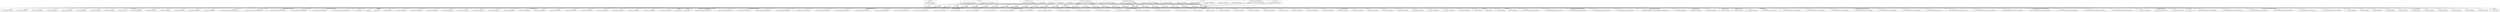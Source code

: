 digraph {
graph [overlap=false]
subgraph cluster_Moose_Meta_Role_Application_ToRole {
	label="Moose::Meta::Role::Application::ToRole";
	"Moose::Meta::Role::Application::ToRole::BEGIN@5";
	"Moose::Meta::Role::Application::ToRole::BEGIN@13";
	"Moose::Meta::Role::Application::ToRole::BEGIN@3";
	"Moose::Meta::Role::Application::ToRole::BEGIN@4";
	"Moose::Meta::Role::Application::ToRole::BEGIN@7";
}
subgraph cluster_Class_MOP_Object {
	label="Class::MOP::Object";
	"Class::MOP::Object::meta";
}
subgraph cluster_Moose_Meta_Role_Composite {
	label="Moose::Meta::Role::Composite";
	"Moose::Meta::Role::Composite::meta";
	"Moose::Meta::Role::Composite::BEGIN@13";
	"Moose::Meta::Role::Composite::BEGIN@4";
	"Moose::Meta::Role::Composite::BEGIN@7";
	"Moose::Meta::Role::Composite::BEGIN@5";
	"Moose::Meta::Role::Composite::BEGIN@3";
}
subgraph cluster_DynaLoader {
	label="DynaLoader";
	"DynaLoader::bootstrap";
}
subgraph cluster_Moose_Meta_Role_Application_ToInstance {
	label="Moose::Meta::Role::Application::ToInstance";
	"Moose::Meta::Role::Application::ToInstance::BEGIN@3";
	"Moose::Meta::Role::Application::ToInstance::meta";
	"Moose::Meta::Role::Application::ToInstance::BEGIN@5";
	"Moose::Meta::Role::Application::ToInstance::BEGIN@4";
	"Moose::Meta::Role::Application::ToInstance::BEGIN@13";
	"Moose::Meta::Role::Application::ToInstance::BEGIN@7";
}
subgraph cluster_warnings {
	label="warnings";
	"warnings::import";
}
subgraph cluster_Moose_Exporter {
	label="Moose::Exporter";
	"Moose::Exporter::BEGIN@386";
	"Moose::Exporter::BEGIN@499";
	"Moose::Exporter::BEGIN@11";
	"Moose::Exporter::BEGIN@18";
	"Moose::Exporter::BEGIN@12";
	"Moose::Exporter::BEGIN@16";
	"Moose::Exporter::import";
	"Moose::Exporter::__ANON__[Moose/Exporter.pm:390]";
	"Moose::Exporter::BEGIN@15";
	"Moose::Exporter::BEGIN@3";
	"Moose::Exporter::BEGIN@4";
	"Moose::Exporter::BEGIN@489";
	"Moose::Exporter::BEGIN@14";
	"Moose::Exporter::BEGIN@207";
	"Moose::Exporter::BEGIN@387";
	"Moose::Exporter::__ANON__[Moose/Exporter.pm:256]";
	"Moose::Exporter::BEGIN@13";
}
subgraph cluster_strict {
	label="strict";
	"strict::import";
}
subgraph cluster_Moose_Util {
	label="Moose::Util";
	"Moose::Util::apply_all_roles";
	"Moose::Util::_caller_info";
}
subgraph cluster_Class_MOP_Class {
	label="Class::MOP::Class";
	"Class::MOP::Class::find_method_by_name";
	"Class::MOP::Class::initialize";
}
subgraph cluster_XSLoader {
	label="XSLoader";
	"XSLoader::load";
}
subgraph cluster_Class_MOP {
	label="Class::MOP";
	"Class::MOP::__ANON__[Class/MOP.pm:117]";
	"Class::MOP::get_metaclass_by_name";
}
subgraph cluster_Class_MOP_Mixin_HasMethods {
	label="Class::MOP::Mixin::HasMethods";
	"Class::MOP::Mixin::HasMethods::has_method";
	"Class::MOP::Mixin::HasMethods::add_method";
}
subgraph cluster_Moose_Meta_Role {
	label="Moose::Meta::Role";
	"Moose::Meta::Role::BEGIN@18";
	"Moose::Meta::Role::BEGIN@21";
	"Moose::Meta::Role::BEGIN@554";
	"Moose::Meta::Role::BEGIN@16";
	"Moose::Meta::Role::BEGIN@20";
	"Moose::Meta::Role::BEGIN@10";
	"Moose::Meta::Role::BEGIN@5";
	"Moose::Meta::Role::BEGIN@17";
	"Moose::Meta::Role::BEGIN@4";
	"Moose::Meta::Role::BEGIN@23";
	"Moose::Meta::Role::BEGIN@533";
	"Moose::Meta::Role::BEGIN@8";
	"Moose::Meta::Role::meta";
	"Moose::Meta::Role::BEGIN@569";
	"Moose::Meta::Role::BEGIN@19";
	"Moose::Meta::Role::BEGIN@6";
	"Moose::Meta::Role::BEGIN@9";
}
subgraph cluster_ANTLR_Runtime_Lexer {
	label="ANTLR::Runtime::Lexer";
	"ANTLR::Runtime::Lexer::BEGIN@15";
}
subgraph cluster_Moose_Util_TypeConstraints {
	label="Moose::Util::TypeConstraints";
	"Moose::Util::TypeConstraints::find_type_constraint";
	"Moose::Util::TypeConstraints::class_type";
}
subgraph cluster_Moose {
	label="Moose";
	"Moose::init_meta";
	"Moose::BEGIN@15";
	"Moose::extends";
	"Moose::BEGIN@12";
	"Moose::BEGIN@29";
	"Moose::BEGIN@20";
	"Moose::BEGIN@21";
	"Moose::BEGIN@36";
	"Moose::BEGIN@28";
	"Moose::has";
	"Moose::BEGIN@17";
	"Moose::BEGIN@27";
	"Moose::BEGIN@11";
	"Moose::BEGIN@32";
	"Moose::with";
	"Moose::BEGIN@14";
	"Moose::BEGIN@19";
	"Moose::BEGIN@5";
	"Moose::BEGIN@38";
	"Moose::BEGIN@31";
	"Moose::BEGIN@30";
	"Moose::BEGIN@35";
	"Moose::BEGIN@23";
	"Moose::bootstrap";
	"Moose::BEGIN@2";
	"Moose::BEGIN@22";
	"Moose::BEGIN@33";
	"Moose::BEGIN@25";
	"Moose::BEGIN@3";
}
subgraph cluster_Exporter {
	label="Exporter";
	"Exporter::import";
}
subgraph cluster_mro {
	label="mro";
	"mro::get_linear_isa";
}
subgraph cluster_Moose_Meta_Role_Application_RoleSummation {
	label="Moose::Meta::Role::Application::RoleSummation";
	"Moose::Meta::Role::Application::RoleSummation::BEGIN@7";
	"Moose::Meta::Role::Application::RoleSummation::BEGIN@4";
	"Moose::Meta::Role::Application::RoleSummation::BEGIN@9";
	"Moose::Meta::Role::Application::RoleSummation::BEGIN@5";
	"Moose::Meta::Role::Application::RoleSummation::BEGIN@3";
	"Moose::Meta::Role::Application::RoleSummation::BEGIN@15";
	"Moose::Meta::Role::Application::RoleSummation::meta";
}
subgraph cluster_List_Util {
	label="List::Util";
	"List::Util::BEGIN@11";
	"List::Util::BEGIN@12";
}
subgraph cluster_Class_MOP_Attribute {
	label="Class::MOP::Attribute";
	"Class::MOP::Attribute::new";
}
subgraph cluster_Moose_Meta_Instance {
	label="Moose::Meta::Instance";
	"Moose::Meta::Instance::BEGIN@4";
	"Moose::Meta::Instance::BEGIN@11";
	"Moose::Meta::Instance::BEGIN@5";
}
subgraph cluster_Moose_Object {
	label="Moose::Object";
	"Moose::Object::BEGIN@94";
	"Moose::Object::BEGIN@76";
	"Moose::Object::BEGIN@13";
	"Moose::Object::BEGIN@12";
	"Moose::Object::BEGIN@102";
	"Moose::Object::BEGIN@5";
	"Moose::Object::BEGIN@9";
	"Moose::Object::BEGIN@8";
	"Moose::Object::BEGIN@4";
	"Moose::Object::BEGIN@7";
	"Moose::Object::BEGIN@10";
}
subgraph cluster_main {
	label="main";
	"main::BEGIN@9";
	"main::BEGIN@10";
	"main::BEGIN@7";
	"main::BEGIN@8";
}
subgraph cluster_ANTLR_Runtime_CharStreamState {
	label="ANTLR::Runtime::CharStreamState";
	"ANTLR::Runtime::CharStreamState::BEGIN@3";
}
subgraph cluster_ANTLR_Runtime_BaseRecognizer {
	label="ANTLR::Runtime::BaseRecognizer";
	"ANTLR::Runtime::BaseRecognizer::BEGIN@8";
	"ANTLR::Runtime::BaseRecognizer::BEGIN@9";
	"ANTLR::Runtime::BaseRecognizer::BEGIN@6";
}
subgraph cluster_Scalar_Util {
	label="Scalar::Util";
	"Scalar::Util::BEGIN@9";
	"Scalar::Util::BEGIN@10";
}
subgraph cluster_Package_DeprecationManager {
	label="Package::DeprecationManager";
	"Package::DeprecationManager::__ANON__[Package/DeprecationManager.pm:60]";
}
subgraph cluster_UNIVERSAL {
	label="UNIVERSAL";
	"UNIVERSAL::isa";
	"UNIVERSAL::VERSION";
	"UNIVERSAL::can";
}
subgraph cluster_Lavanda2Lexer {
	label="Lavanda2Lexer";
	"Lavanda2Lexer::BEGIN@16";
	"Lavanda2Lexer::BEGIN@14";
	"Lavanda2Lexer::BEGIN@18";
	"Lavanda2Lexer::BEGIN@19";
	"Lavanda2Lexer::BEGIN@15";
	"Lavanda2Lexer::BEGIN@17";
}
subgraph cluster_Moose_Meta_Class {
	label="Moose::Meta::Class";
	"Moose::Meta::Class::BEGIN@4";
	"Moose::Meta::Class::BEGIN@7";
	"Moose::Meta::Class::BEGIN@13";
	"Moose::Meta::Class::initialize";
	"Moose::Meta::Class::BEGIN@19";
	"Moose::Meta::Class::add_attribute";
	"Moose::Meta::Class::BEGIN@21";
	"Moose::Meta::Class::BEGIN@9";
	"Moose::Meta::Class::BEGIN@22";
	"Moose::Meta::Class::BEGIN@12";
	"Moose::Meta::Class::BEGIN@23";
	"Moose::Meta::Class::BEGIN@20";
	"Moose::Meta::Class::BEGIN@24";
	"Moose::Meta::Class::superclasses";
	"Moose::Meta::Class::BEGIN@10";
	"Moose::Meta::Class::BEGIN@11";
	"Moose::Meta::Class::BEGIN@26";
	"Moose::Meta::Class::BEGIN@5";
}
subgraph cluster_Moose_Meta_Attribute {
	label="Moose::Meta::Attribute";
	"Moose::Meta::Attribute::new";
}
subgraph cluster_Class_MOP_Mixin_HasAttributes {
	label="Class::MOP::Mixin::HasAttributes";
	"Class::MOP::Mixin::HasAttributes::add_attribute";
}
subgraph cluster_ANTLR_Runtime_ANTLRStringStream {
	label="ANTLR::Runtime::ANTLRStringStream";
	"ANTLR::Runtime::ANTLRStringStream::BEGIN@5";
}
subgraph cluster_Moose_Deprecated {
	label="Moose::Deprecated";
	"Moose::Deprecated::BEGIN@10";
	"Moose::Deprecated::BEGIN@3";
	"Moose::Deprecated::BEGIN@4";
}
subgraph cluster_Moose_Meta_TypeConstraint {
	label="Moose::Meta::TypeConstraint";
	"Moose::Meta::TypeConstraint::meta";
	"Moose::Meta::TypeConstraint::BEGIN@16";
	"Moose::Meta::TypeConstraint::BEGIN@6";
	"Moose::Meta::TypeConstraint::BEGIN@5";
	"Moose::Meta::TypeConstraint::BEGIN@13";
	"Moose::Meta::TypeConstraint::BEGIN@14";
	"Moose::Meta::TypeConstraint::BEGIN@8";
	"Moose::Meta::TypeConstraint::BEGIN@4";
}
subgraph cluster_Lavanda2Parser {
	label="Lavanda2Parser";
	"Lavanda2Parser::BEGIN@14";
}
subgraph cluster_Moose_Meta_TypeCoercion {
	label="Moose::Meta::TypeCoercion";
	"Moose::Meta::TypeCoercion::BEGIN@9";
	"Moose::Meta::TypeCoercion::BEGIN@6";
	"Moose::Meta::TypeCoercion::BEGIN@4";
	"Moose::Meta::TypeCoercion::BEGIN@8";
	"Moose::Meta::TypeCoercion::meta";
	"Moose::Meta::TypeCoercion::BEGIN@5";
}
subgraph cluster_Moose_Meta_Role_Application {
	label="Moose::Meta::Role::Application";
	"Moose::Meta::Role::Application::BEGIN@3";
	"Moose::Meta::Role::Application::BEGIN@4";
	"Moose::Meta::Role::Application::meta";
	"Moose::Meta::Role::Application::BEGIN@5";
}
subgraph cluster_Moose_Meta_Role_Application_ToClass {
	label="Moose::Meta::Role::Application::ToClass";
	"Moose::Meta::Role::Application::ToClass::meta";
	"Moose::Meta::Role::Application::ToClass::BEGIN@4";
	"Moose::Meta::Role::Application::ToClass::BEGIN@7";
	"Moose::Meta::Role::Application::ToClass::BEGIN@5";
	"Moose::Meta::Role::Application::ToClass::BEGIN@3";
	"Moose::Meta::Role::Application::ToClass::BEGIN@14";
	"Moose::Meta::Role::Application::ToClass::BEGIN@8";
}
"Moose::BEGIN@15" -> "Moose::Exporter::import";
"Moose::BEGIN@32" -> "Moose::Meta::Role::Application::ToRole::BEGIN@4";
"Moose::BEGIN@21" -> "Moose::Meta::TypeCoercion::BEGIN@9";
"Moose::BEGIN@15" -> "Moose::Exporter::BEGIN@15";
"ANTLR::Runtime::CharStreamState::BEGIN@3" -> "Moose::BEGIN@20";
"Moose::BEGIN@19" -> "Moose::Meta::Class::BEGIN@22";
"Moose::with" -> "Moose::Util::apply_all_roles";
"ANTLR::Runtime::CharStreamState::BEGIN@3" -> "Moose::BEGIN@11";
"Moose::BEGIN@20" -> "Moose::Meta::TypeConstraint::BEGIN@5";
"Moose::BEGIN@27" -> "Moose::Meta::Role::BEGIN@23";
"Moose::BEGIN@27" -> "Moose::Meta::Role::BEGIN@8";
"Moose::BEGIN@23" -> "Moose::Meta::Instance::BEGIN@5";
"Moose::BEGIN@11" -> "Exporter::import";
"Moose::BEGIN@12" -> "Exporter::import";
"Moose::init_meta" -> "Moose::Util::TypeConstraints::find_type_constraint";
"Moose::BEGIN@21" -> "Moose::Meta::TypeCoercion::meta";
"Moose::init_meta" -> "Moose::Util::TypeConstraints::class_type";
"ANTLR::Runtime::CharStreamState::BEGIN@3" -> "Moose::BEGIN@12";
"Moose::BEGIN@19" -> "Moose::Meta::Class::BEGIN@21";
"Moose::BEGIN@15" -> "Moose::Exporter::BEGIN@386";
"Moose::BEGIN@11" -> "List::Util::BEGIN@11";
"Moose::BEGIN@30" -> "Moose::Meta::Role::Application::RoleSummation::BEGIN@5";
"ANTLR::Runtime::CharStreamState::BEGIN@3" -> "Moose::BEGIN@35";
"Moose::BEGIN@27" -> "Moose::Meta::Role::BEGIN@18";
"Moose::BEGIN@30" -> "Moose::Meta::Role::Application::RoleSummation::meta";
"ANTLR::Runtime::CharStreamState::BEGIN@3" -> "Moose::BEGIN@29";
"Moose::BEGIN@30" -> "Moose::Meta::Role::Application::RoleSummation::BEGIN@9";
"Moose::BEGIN@29" -> "Moose::Meta::Role::Application::BEGIN@4";
"Moose::BEGIN@19" -> "Moose::Meta::Class::BEGIN@9";
"Moose::BEGIN@30" -> "Moose::Meta::Role::Application::RoleSummation::BEGIN@4";
"Moose::BEGIN@14" -> "Package::DeprecationManager::__ANON__[Package/DeprecationManager.pm:60]";
"Moose::BEGIN@21" -> "Moose::Meta::TypeCoercion::BEGIN@8";
"Moose::BEGIN@28" -> "Moose::Meta::Role::Composite::BEGIN@3";
"Moose::BEGIN@20" -> "Moose::Meta::TypeConstraint::BEGIN@16";
"Moose::BEGIN@20" -> "Moose::Meta::TypeConstraint::meta";
"Moose::BEGIN@11" -> "Scalar::Util::BEGIN@9";
"Moose::BEGIN@19" -> "Class::MOP::Object::meta";
"main::BEGIN@10" -> "Moose::extends";
"ANTLR::Runtime::BaseRecognizer::BEGIN@9" -> "Moose::extends";
"ANTLR::Runtime::BaseRecognizer::BEGIN@8" -> "Moose::extends";
"Lavanda2Lexer::BEGIN@16" -> "Moose::extends";
"Lavanda2Lexer::BEGIN@17" -> "Moose::extends";
"Moose::extends" -> "Moose::extends";
"Class::MOP::__ANON__[Class/MOP.pm:117]" -> "Moose::extends";
"main::BEGIN@9" -> "Moose::extends";
"ANTLR::Runtime::Lexer::BEGIN@15" -> "Moose::extends";
"Lavanda2Lexer::BEGIN@18" -> "Moose::extends";
"Moose::BEGIN@19" -> "Moose::Meta::Class::BEGIN@19";
"Moose::BEGIN@23" -> "Moose::Meta::Instance::BEGIN@11";
"ANTLR::Runtime::CharStreamState::BEGIN@3" -> "Moose::BEGIN@17";
"Moose::BEGIN@19" -> "Moose::Meta::Class::BEGIN@10";
"Moose::BEGIN@27" -> "Moose::Meta::Role::BEGIN@9";
"ANTLR::Runtime::CharStreamState::BEGIN@3" -> "Moose::BEGIN@25";
"Moose::init_meta" -> "Moose::Meta::Class::initialize";
"Moose::BEGIN@27" -> "Moose::Meta::Role::BEGIN@16";
"Moose::BEGIN@19" -> "Moose::Meta::Class::BEGIN@23";
"Moose::init_meta" -> "Class::MOP::Mixin::HasMethods::has_method";
"ANTLR::Runtime::CharStreamState::BEGIN@3" -> "Moose::BEGIN@31";
"Moose::BEGIN@31" -> "Moose::Meta::Role::Application::ToClass::BEGIN@5";
"Moose::init_meta" -> "UNIVERSAL::can";
"Moose::BEGIN@19" -> "Moose::Meta::Class::BEGIN@26";
"Moose::BEGIN@30" -> "Moose::Meta::Role::Application::RoleSummation::BEGIN@15";
"Moose::BEGIN@25" -> "Moose::Object::BEGIN@10";
"Moose::BEGIN@15" -> "Moose::Exporter::BEGIN@18";
"ANTLR::Runtime::CharStreamState::BEGIN@3" -> "Moose::BEGIN@15";
"Moose::BEGIN@21" -> "Moose::Meta::Attribute::new";
"Moose::BEGIN@20" -> "Moose::Meta::TypeConstraint::BEGIN@8";
"ANTLR::Runtime::CharStreamState::BEGIN@3" -> "Moose::BEGIN@36";
"Moose::BEGIN@3" -> "warnings::import";
"Moose::init_meta" -> "Moose::Meta::Class::superclasses";
"Moose::extends" -> "Moose::Meta::Class::superclasses";
"Moose::BEGIN@20" -> "Moose::Meta::TypeConstraint::BEGIN@14";
"Moose::BEGIN@32" -> "Moose::Meta::Role::Application::ToRole::BEGIN@5";
"Moose::BEGIN@28" -> "Moose::Meta::Role::Composite::BEGIN@5";
"Moose::BEGIN@29" -> "Moose::Meta::Role::Application::BEGIN@3";
"Moose::BEGIN@33" -> "Moose::Meta::Role::Application::ToInstance::BEGIN@5";
"Moose::BEGIN@21" -> "Moose::Meta::TypeCoercion::BEGIN@4";
"Moose::BEGIN@27" -> "Moose::Meta::Role::BEGIN@5";
"Moose::BEGIN@19" -> "Moose::Meta::Class::BEGIN@20";
"Moose::BEGIN@27" -> "Moose::Meta::Role::BEGIN@19";
"Moose::BEGIN@25" -> "Moose::Object::BEGIN@8";
"Moose::BEGIN@15" -> "Moose::Exporter::BEGIN@13";
"Moose::BEGIN@38" -> "Class::MOP::Class::initialize";
"Moose::with" -> "Moose::Exporter::__ANON__[Moose/Exporter.pm:256]";
"Moose::extends" -> "Moose::Exporter::__ANON__[Moose/Exporter.pm:256]";
"Moose::has" -> "Moose::Exporter::__ANON__[Moose/Exporter.pm:256]";
"Moose::BEGIN@33" -> "Moose::Meta::Role::Application::ToInstance::meta";
"Moose::BEGIN@19" -> "Moose::Meta::Class::BEGIN@11";
"Moose::BEGIN@17" -> "UNIVERSAL::VERSION";
"Moose::BEGIN@2" -> "strict::import";
"ANTLR::Runtime::CharStreamState::BEGIN@3" -> "Moose::BEGIN@22";
"Moose::BEGIN@14" -> "Moose::Deprecated::BEGIN@4";
"Moose::BEGIN@33" -> "Moose::Meta::Role::Application::ToInstance::BEGIN@13";
"Moose::BEGIN@19" -> "Moose::Meta::Class::BEGIN@13";
"Moose::BEGIN@15" -> "Moose::Exporter::BEGIN@11";
"Moose::BEGIN@15" -> "Moose::Exporter::BEGIN@489";
"Moose::BEGIN@32" -> "Moose::Meta::Role::Application::ToRole::BEGIN@13";
"Moose::BEGIN@21" -> "Moose::Meta::TypeCoercion::BEGIN@6";
"Moose::BEGIN@15" -> "DynaLoader::bootstrap";
"Moose::BEGIN@33" -> "Moose::Meta::Role::Application::ToInstance::BEGIN@7";
"Moose::has" -> "Moose::Util::_caller_info";
"Moose::BEGIN@28" -> "Moose::Meta::Role::Composite::BEGIN@4";
"ANTLR::Runtime::CharStreamState::BEGIN@3" -> "Moose::BEGIN@28";
"ANTLR::Runtime::CharStreamState::BEGIN@3" -> "Moose::BEGIN@14";
"Moose::BEGIN@25" -> "Moose::Object::BEGIN@102";
"Moose::BEGIN@27" -> "Moose::Meta::Role::meta";
"Moose::BEGIN@33" -> "Moose::Meta::Role::Application::ToInstance::BEGIN@3";
"ANTLR::Runtime::CharStreamState::BEGIN@3" -> "Moose::BEGIN@33";
"ANTLR::Runtime::CharStreamState::BEGIN@3" -> "Moose::BEGIN@3";
"Moose::Exporter::__ANON__[Moose/Exporter.pm:390]" -> "Moose::init_meta";
"Moose::BEGIN@14" -> "Moose::Deprecated::BEGIN@3";
"Moose::BEGIN@25" -> "Moose::Object::BEGIN@12";
"Moose::BEGIN@32" -> "Moose::Meta::Role::Application::ToRole::BEGIN@3";
"ANTLR::Runtime::CharStreamState::BEGIN@3" -> "Moose::BEGIN@27";
"ANTLR::Runtime::CharStreamState::BEGIN@3" -> "Moose::BEGIN@5";
"Moose::BEGIN@27" -> "Moose::Meta::Role::BEGIN@569";
"Moose::BEGIN@25" -> "Moose::Object::BEGIN@5";
"Moose::BEGIN@31" -> "Moose::Meta::Role::Application::ToClass::BEGIN@4";
"Moose::BEGIN@19" -> "Moose::Meta::Class::BEGIN@5";
"Moose::BEGIN@15" -> "Moose::Exporter::BEGIN@499";
"Moose::BEGIN@27" -> "Moose::Meta::Role::BEGIN@20";
"Moose::BEGIN@14" -> "Moose::Deprecated::BEGIN@10";
"Moose::BEGIN@15" -> "Moose::Exporter::BEGIN@14";
"Moose::BEGIN@29" -> "Moose::Meta::Role::Application::meta";
"Moose::BEGIN@11" -> "XSLoader::load";
"Moose::BEGIN@15" -> "XSLoader::load";
"Class::MOP::__ANON__[Class/MOP.pm:117]" -> "Moose::with";
"Moose::with" -> "Moose::with";
"main::BEGIN@7" -> "Moose::with";
"Lavanda2Lexer::BEGIN@19" -> "Moose::with";
"main::BEGIN@8" -> "Moose::with";
"Moose::BEGIN@25" -> "Moose::Object::BEGIN@13";
"ANTLR::Runtime::CharStreamState::BEGIN@3" -> "Moose::BEGIN@19";
"Moose::BEGIN@30" -> "Moose::Meta::Role::Application::RoleSummation::BEGIN@7";
"Moose::BEGIN@27" -> "Moose::Meta::Role::BEGIN@6";
"DynaLoader::bootstrap" -> "Moose::bootstrap";
"ANTLR::Runtime::CharStreamState::BEGIN@3" -> "Moose::BEGIN@23";
"Moose::BEGIN@29" -> "Class::MOP::Mixin::HasAttributes::add_attribute";
"Moose::BEGIN@20" -> "Class::MOP::Mixin::HasAttributes::add_attribute";
"Moose::BEGIN@21" -> "Class::MOP::Mixin::HasAttributes::add_attribute";
"Moose::BEGIN@28" -> "Class::MOP::Mixin::HasAttributes::add_attribute";
"Moose::BEGIN@27" -> "Class::MOP::Mixin::HasAttributes::add_attribute";
"Moose::BEGIN@19" -> "Class::MOP::Mixin::HasAttributes::add_attribute";
"Moose::BEGIN@31" -> "Class::MOP::Mixin::HasAttributes::add_attribute";
"Moose::BEGIN@30" -> "Class::MOP::Mixin::HasAttributes::add_attribute";
"Moose::BEGIN@33" -> "Class::MOP::Mixin::HasAttributes::add_attribute";
"ANTLR::Runtime::CharStreamState::BEGIN@3" -> "Moose::BEGIN@2";
"Moose::BEGIN@19" -> "Moose::Meta::Class::BEGIN@4";
"Moose::BEGIN@15" -> "Moose::Exporter::BEGIN@4";
"ANTLR::Runtime::CharStreamState::BEGIN@3" -> "Moose::BEGIN@21";
"Moose::BEGIN@31" -> "Moose::Meta::Role::Application::ToClass::BEGIN@8";
"ANTLR::Runtime::BaseRecognizer::BEGIN@9" -> "Moose::has";
"Lavanda2Lexer::BEGIN@16" -> "Moose::has";
"Lavanda2Parser::BEGIN@14" -> "Moose::has";
"Lavanda2Lexer::BEGIN@14" -> "Moose::has";
"main::BEGIN@8" -> "Moose::has";
"Lavanda2Lexer::BEGIN@15" -> "Moose::has";
"Class::MOP::__ANON__[Class/MOP.pm:117]" -> "Moose::has";
"ANTLR::Runtime::ANTLRStringStream::BEGIN@5" -> "Moose::has";
"ANTLR::Runtime::Lexer::BEGIN@15" -> "Moose::has";
"Lavanda2Lexer::BEGIN@18" -> "Moose::has";
"Lavanda2Lexer::BEGIN@19" -> "Moose::has";
"Moose::has" -> "Moose::has";
"main::BEGIN@7" -> "Moose::has";
"Lavanda2Lexer::BEGIN@17" -> "Moose::has";
"main::BEGIN@9" -> "Moose::has";
"ANTLR::Runtime::BaseRecognizer::BEGIN@6" -> "Moose::has";
"Moose::BEGIN@19" -> "Moose::Meta::Class::BEGIN@12";
"Moose::BEGIN@20" -> "Moose::Meta::TypeConstraint::BEGIN@6";
"ANTLR::Runtime::CharStreamState::BEGIN@3" -> "Moose::BEGIN@32";
"Moose::BEGIN@15" -> "Moose::Exporter::BEGIN@16";
"Moose::BEGIN@15" -> "Moose::Exporter::BEGIN@12";
"Moose::BEGIN@31" -> "Moose::Meta::Role::Application::ToClass::BEGIN@3";
"Moose::BEGIN@31" -> "Moose::Meta::Role::Application::ToClass::meta";
"Moose::BEGIN@23" -> "Moose::Meta::Instance::BEGIN@4";
"Moose::BEGIN@35" -> "Moose::Exporter::__ANON__[Moose/Exporter.pm:390]";
"Moose::BEGIN@38" -> "Class::MOP::Class::find_method_by_name";
"Moose::BEGIN@11" -> "List::Util::BEGIN@12";
"Moose::BEGIN@25" -> "Moose::Object::BEGIN@7";
"Moose::BEGIN@19" -> "Moose::Meta::Class::BEGIN@7";
"Moose::init_meta" -> "UNIVERSAL::isa";
"Moose::BEGIN@27" -> "Moose::Meta::Role::BEGIN@10";
"Moose::BEGIN@31" -> "Moose::Meta::Role::Application::ToClass::BEGIN@14";
"Moose::BEGIN@27" -> "Moose::Meta::Role::BEGIN@17";
"Moose::BEGIN@11" -> "Scalar::Util::BEGIN@10";
"Moose::BEGIN@27" -> "Class::MOP::Mixin::HasMethods::add_method";
"Moose::init_meta" -> "Class::MOP::Mixin::HasMethods::add_method";
"Moose::BEGIN@38" -> "Class::MOP::Mixin::HasMethods::add_method";
"Moose::BEGIN@20" -> "Moose::Meta::TypeConstraint::BEGIN@4";
"Moose::BEGIN@21" -> "Moose::Meta::TypeCoercion::BEGIN@5";
"Moose::BEGIN@31" -> "Moose::Meta::Role::Application::ToClass::BEGIN@7";
"Moose::init_meta" -> "Class::MOP::get_metaclass_by_name";
"Moose::BEGIN@25" -> "Moose::Object::BEGIN@9";
"Moose::BEGIN@28" -> "Moose::Meta::Role::Composite::meta";
"Moose::BEGIN@15" -> "Moose::Exporter::BEGIN@3";
"Moose::has" -> "Moose::Meta::Class::add_attribute";
"Moose::BEGIN@25" -> "Moose::Object::BEGIN@4";
"Moose::BEGIN@19" -> "Class::MOP::Attribute::new";
"Moose::BEGIN@15" -> "Moose::Exporter::BEGIN@387";
"Moose::BEGIN@27" -> "Moose::Meta::Role::BEGIN@4";
"Moose::BEGIN@30" -> "Moose::Meta::Role::Application::RoleSummation::BEGIN@3";
"Moose::BEGIN@27" -> "Moose::Meta::Role::BEGIN@533";
"Moose::BEGIN@33" -> "Moose::Meta::Role::Application::ToInstance::BEGIN@4";
"Moose::BEGIN@20" -> "Moose::Meta::TypeConstraint::BEGIN@13";
"Moose::BEGIN@25" -> "Moose::Object::BEGIN@76";
"Moose::BEGIN@27" -> "Moose::Meta::Role::BEGIN@21";
"Moose::BEGIN@28" -> "Moose::Meta::Role::Composite::BEGIN@7";
"Moose::BEGIN@27" -> "Moose::Meta::Role::BEGIN@554";
"Moose::BEGIN@32" -> "Moose::Meta::Role::Application::ToRole::BEGIN@7";
"Moose::init_meta" -> "mro::get_linear_isa";
"Moose::BEGIN@29" -> "Moose::Meta::Role::Application::BEGIN@5";
"Moose::BEGIN@25" -> "Moose::Object::BEGIN@94";
"Moose::BEGIN@28" -> "Moose::Meta::Role::Composite::BEGIN@13";
"Moose::BEGIN@19" -> "Moose::Meta::Class::BEGIN@24";
"ANTLR::Runtime::CharStreamState::BEGIN@3" -> "Moose::BEGIN@38";
"ANTLR::Runtime::CharStreamState::BEGIN@3" -> "Moose::BEGIN@30";
"Moose::BEGIN@15" -> "Moose::Exporter::BEGIN@207";
}
